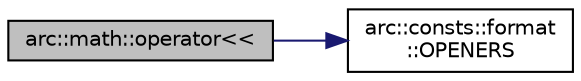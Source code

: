 digraph "arc::math::operator&lt;&lt;"
{
  bgcolor="transparent";
  edge [fontname="Helvetica",fontsize="10",labelfontname="Helvetica",labelfontsize="10"];
  node [fontname="Helvetica",fontsize="10",shape=record];
  rankdir="LR";
  Node18 [label="arc::math::operator\<\<",height=0.2,width=0.4,color="black", fillcolor="grey75", style="filled", fontcolor="black"];
  Node18 -> Node19 [color="midnightblue",fontsize="10",style="solid",fontname="Helvetica"];
  Node19 [label="arc::consts::format\l::OPENERS",height=0.2,width=0.4,color="black",URL="$namespacearc_1_1consts_1_1format.html#a02ddf3d786fde98c6dd1b6fbdbca16d1",tooltip="Container opening characters. "];
}
